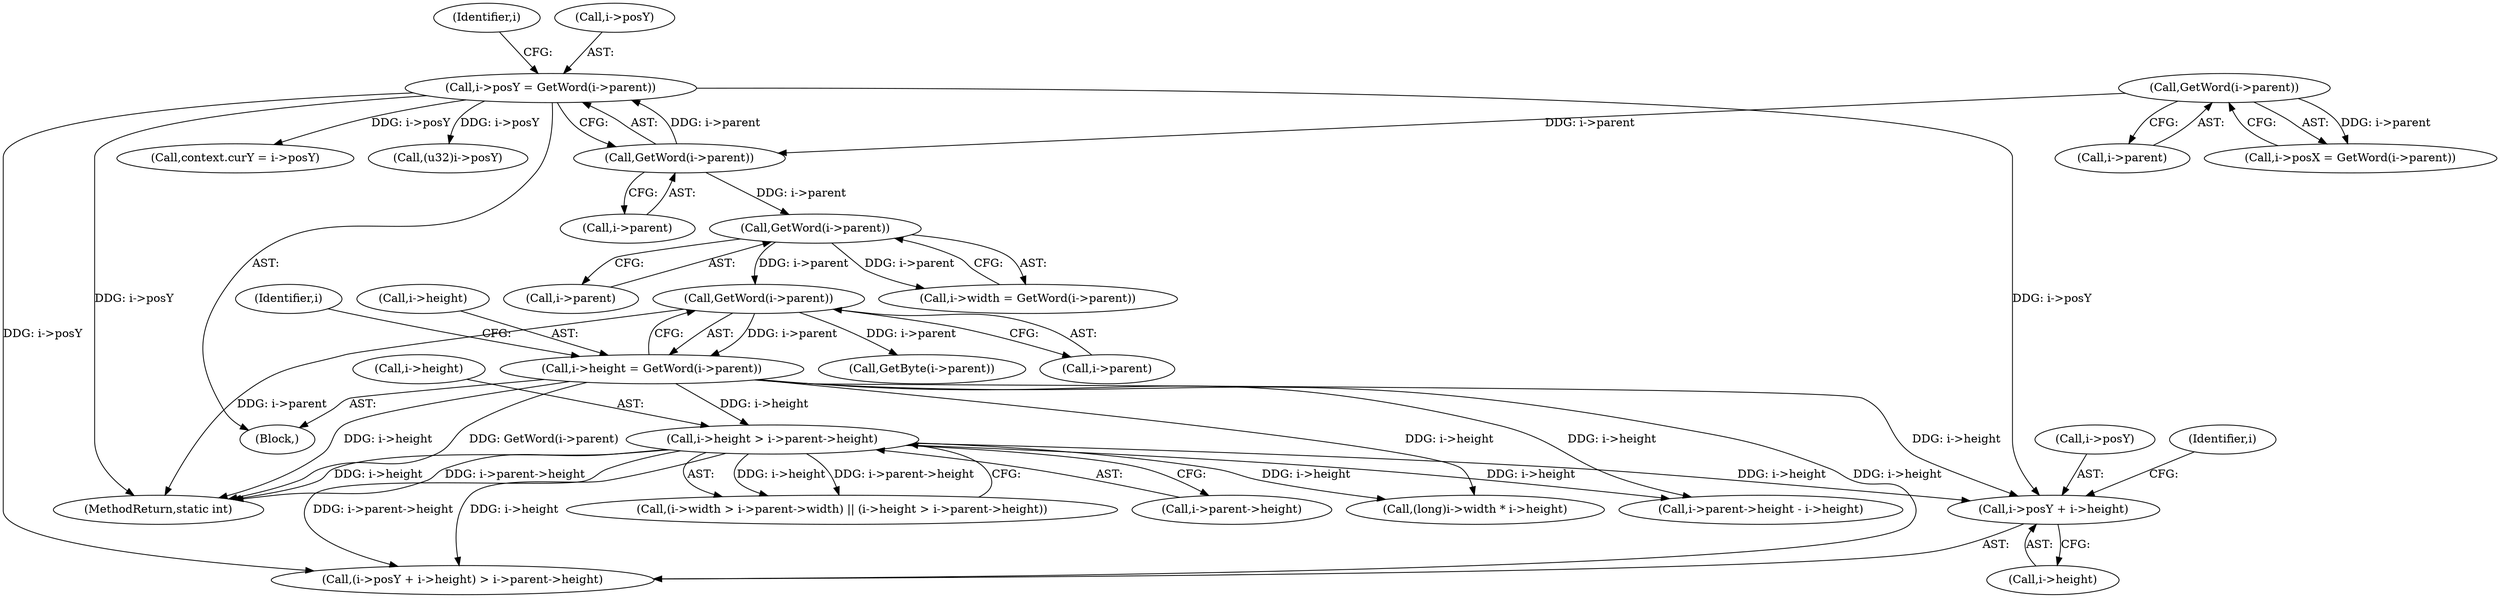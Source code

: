 digraph "0_ngiflib_b588a2249c7abbfc52173e32ee11d6facef82f89@pointer" {
"1000272" [label="(Call,i->posY + i->height)"];
"1000168" [label="(Call,i->posY = GetWord(i->parent))"];
"1000172" [label="(Call,GetWord(i->parent))"];
"1000164" [label="(Call,GetWord(i->parent))"];
"1000184" [label="(Call,i->height = GetWord(i->parent))"];
"1000188" [label="(Call,GetWord(i->parent))"];
"1000180" [label="(Call,GetWord(i->parent))"];
"1000203" [label="(Call,i->height > i->parent->height)"];
"1000273" [label="(Call,i->posY)"];
"1000164" [label="(Call,GetWord(i->parent))"];
"1000185" [label="(Call,i->height)"];
"1000181" [label="(Call,i->parent)"];
"1000178" [label="(Identifier,i)"];
"1000184" [label="(Call,i->height = GetWord(i->parent))"];
"1000129" [label="(Block,)"];
"1000281" [label="(Identifier,i)"];
"1000188" [label="(Call,GetWord(i->parent))"];
"1000318" [label="(Call,context.curY = i->posY)"];
"1000207" [label="(Call,i->parent->height)"];
"1000378" [label="(Call,GetByte(i->parent))"];
"1000180" [label="(Call,GetWord(i->parent))"];
"1000169" [label="(Call,i->posY)"];
"1000204" [label="(Call,i->height)"];
"1000271" [label="(Call,(i->posY + i->height) > i->parent->height)"];
"1000176" [label="(Call,i->width = GetWord(i->parent))"];
"1000340" [label="(Call,(u32)i->posY)"];
"1000172" [label="(Call,GetWord(i->parent))"];
"1000165" [label="(Call,i->parent)"];
"1000203" [label="(Call,i->height > i->parent->height)"];
"1000912" [label="(MethodReturn,static int)"];
"1000193" [label="(Call,(i->width > i->parent->width) || (i->height > i->parent->height))"];
"1000272" [label="(Call,i->posY + i->height)"];
"1000367" [label="(Call,(long)i->width * i->height)"];
"1000196" [label="(Identifier,i)"];
"1000173" [label="(Call,i->parent)"];
"1000168" [label="(Call,i->posY = GetWord(i->parent))"];
"1000302" [label="(Call,i->parent->height - i->height)"];
"1000189" [label="(Call,i->parent)"];
"1000160" [label="(Call,i->posX = GetWord(i->parent))"];
"1000276" [label="(Call,i->height)"];
"1000272" -> "1000271"  [label="AST: "];
"1000272" -> "1000276"  [label="CFG: "];
"1000273" -> "1000272"  [label="AST: "];
"1000276" -> "1000272"  [label="AST: "];
"1000281" -> "1000272"  [label="CFG: "];
"1000168" -> "1000272"  [label="DDG: i->posY"];
"1000184" -> "1000272"  [label="DDG: i->height"];
"1000203" -> "1000272"  [label="DDG: i->height"];
"1000168" -> "1000129"  [label="AST: "];
"1000168" -> "1000172"  [label="CFG: "];
"1000169" -> "1000168"  [label="AST: "];
"1000172" -> "1000168"  [label="AST: "];
"1000178" -> "1000168"  [label="CFG: "];
"1000168" -> "1000912"  [label="DDG: i->posY"];
"1000172" -> "1000168"  [label="DDG: i->parent"];
"1000168" -> "1000271"  [label="DDG: i->posY"];
"1000168" -> "1000318"  [label="DDG: i->posY"];
"1000168" -> "1000340"  [label="DDG: i->posY"];
"1000172" -> "1000173"  [label="CFG: "];
"1000173" -> "1000172"  [label="AST: "];
"1000164" -> "1000172"  [label="DDG: i->parent"];
"1000172" -> "1000180"  [label="DDG: i->parent"];
"1000164" -> "1000160"  [label="AST: "];
"1000164" -> "1000165"  [label="CFG: "];
"1000165" -> "1000164"  [label="AST: "];
"1000160" -> "1000164"  [label="CFG: "];
"1000164" -> "1000160"  [label="DDG: i->parent"];
"1000184" -> "1000129"  [label="AST: "];
"1000184" -> "1000188"  [label="CFG: "];
"1000185" -> "1000184"  [label="AST: "];
"1000188" -> "1000184"  [label="AST: "];
"1000196" -> "1000184"  [label="CFG: "];
"1000184" -> "1000912"  [label="DDG: GetWord(i->parent)"];
"1000184" -> "1000912"  [label="DDG: i->height"];
"1000188" -> "1000184"  [label="DDG: i->parent"];
"1000184" -> "1000203"  [label="DDG: i->height"];
"1000184" -> "1000271"  [label="DDG: i->height"];
"1000184" -> "1000302"  [label="DDG: i->height"];
"1000184" -> "1000367"  [label="DDG: i->height"];
"1000188" -> "1000189"  [label="CFG: "];
"1000189" -> "1000188"  [label="AST: "];
"1000188" -> "1000912"  [label="DDG: i->parent"];
"1000180" -> "1000188"  [label="DDG: i->parent"];
"1000188" -> "1000378"  [label="DDG: i->parent"];
"1000180" -> "1000176"  [label="AST: "];
"1000180" -> "1000181"  [label="CFG: "];
"1000181" -> "1000180"  [label="AST: "];
"1000176" -> "1000180"  [label="CFG: "];
"1000180" -> "1000176"  [label="DDG: i->parent"];
"1000203" -> "1000193"  [label="AST: "];
"1000203" -> "1000207"  [label="CFG: "];
"1000204" -> "1000203"  [label="AST: "];
"1000207" -> "1000203"  [label="AST: "];
"1000193" -> "1000203"  [label="CFG: "];
"1000203" -> "1000912"  [label="DDG: i->parent->height"];
"1000203" -> "1000912"  [label="DDG: i->height"];
"1000203" -> "1000193"  [label="DDG: i->height"];
"1000203" -> "1000193"  [label="DDG: i->parent->height"];
"1000203" -> "1000271"  [label="DDG: i->height"];
"1000203" -> "1000271"  [label="DDG: i->parent->height"];
"1000203" -> "1000302"  [label="DDG: i->height"];
"1000203" -> "1000367"  [label="DDG: i->height"];
}
